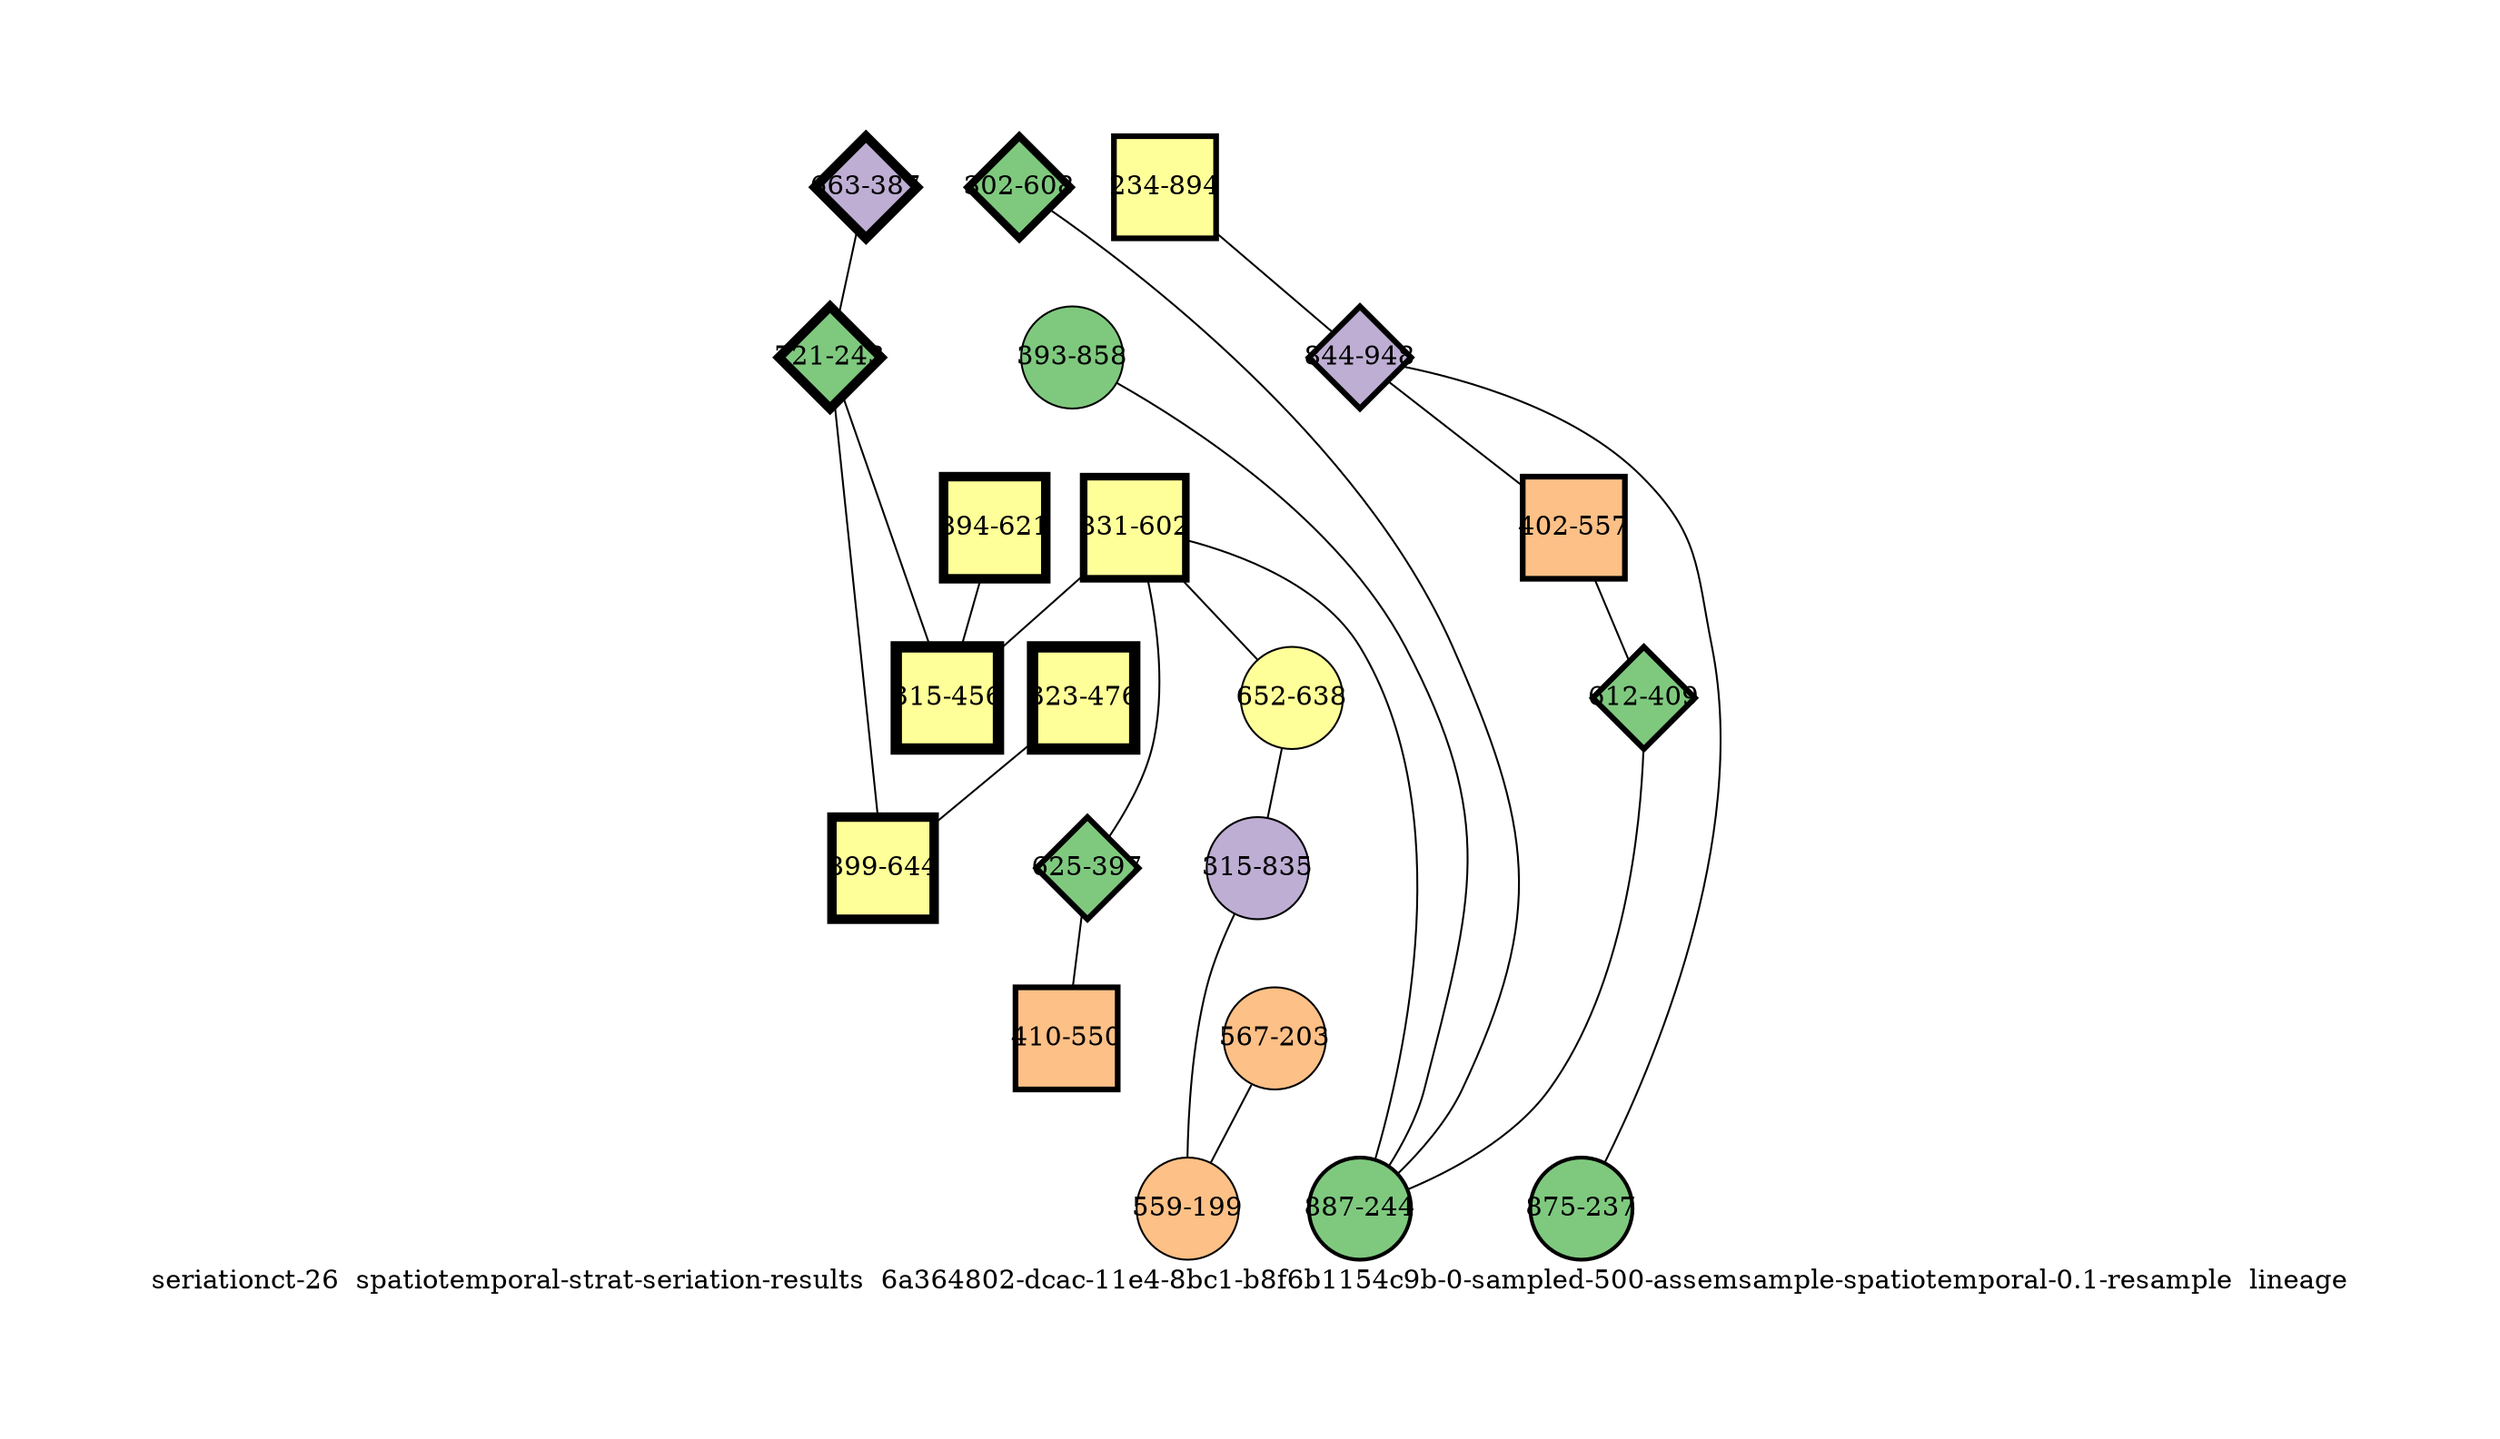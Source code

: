strict graph "seriationct-26  spatiotemporal-strat-seriation-results  6a364802-dcac-11e4-8bc1-b8f6b1154c9b-0-sampled-500-assemsample-spatiotemporal-0.1-resample  lineage" {
labelloc=b;
ratio=auto;
pad="1.0";
label="seriationct-26  spatiotemporal-strat-seriation-results  6a364802-dcac-11e4-8bc1-b8f6b1154c9b-0-sampled-500-assemsample-spatiotemporal-0.1-resample  lineage";
node [width="0.75", style=filled, fixedsize=true, height="0.75", shape=circle, label=""];
0 [xCoordinate="387.0", appears_in_slice=5, yCoordinate="663.0", colorscheme=accent6, lineage_id=2, short_label="663-387", label="663-387", shape=diamond, cluster_id=1, fillcolor=2, size="500.0", id=0, penwidth="5.0"];
1 [xCoordinate="602.0", appears_in_slice=4, yCoordinate="831.0", colorscheme=accent6, lineage_id=1, short_label="831-602", label="831-602", shape=square, cluster_id=3, fillcolor=4, size="500.0", id=14, penwidth="4.0"];
2 [xCoordinate="243.0", appears_in_slice=5, yCoordinate="721.0", colorscheme=accent6, lineage_id=2, short_label="721-243", label="721-243", shape=diamond, cluster_id=0, fillcolor=1, size="500.0", id=12, penwidth="5.0"];
3 [xCoordinate="894.0", appears_in_slice=3, yCoordinate="234.0", colorscheme=accent6, lineage_id=1, short_label="234-894", label="234-894", shape=square, cluster_id=3, fillcolor=4, size="500.0", id=3, penwidth="3.0"];
4 [xCoordinate="948.0", appears_in_slice=3, yCoordinate="844.0", colorscheme=accent6, lineage_id=2, short_label="844-948", label="844-948", shape=diamond, cluster_id=1, fillcolor=2, size="500.0", id=2, penwidth="3.0"];
5 [xCoordinate="638.0", appears_in_slice=1, yCoordinate="652.0", colorscheme=accent6, lineage_id=0, short_label="652-638", label="652-638", shape=circle, cluster_id=3, fillcolor=4, size="500.0", id=4, penwidth="1.0"];
6 [xCoordinate="203.0", appears_in_slice=1, yCoordinate="567.0", colorscheme=accent6, lineage_id=0, short_label="567-203", label="567-203", shape=circle, cluster_id=2, fillcolor=3, size="500.0", id=5, penwidth="1.0"];
7 [xCoordinate="397.0", appears_in_slice=3, yCoordinate="625.0", colorscheme=accent6, lineage_id=2, short_label="625-397", label="625-397", shape=diamond, cluster_id=0, fillcolor=1, size="500.0", id=6, penwidth="3.0"];
8 [xCoordinate="557.0", appears_in_slice=3, yCoordinate="402.0", colorscheme=accent6, lineage_id=1, short_label="402-557", label="402-557", shape=square, cluster_id=2, fillcolor=3, size="500.0", id=7, penwidth="3.0"];
9 [xCoordinate="476.0", appears_in_slice=6, yCoordinate="323.0", colorscheme=accent6, lineage_id=1, short_label="323-476", label="323-476", shape=square, cluster_id=3, fillcolor=4, size="500.0", id=8, penwidth="6.0"];
10 [xCoordinate="621.0", appears_in_slice=5, yCoordinate="894.0", colorscheme=accent6, lineage_id=1, short_label="894-621", label="894-621", shape=square, cluster_id=3, fillcolor=4, size="500.0", id=9, penwidth="5.0"];
11 [xCoordinate="237.0", appears_in_slice=2, yCoordinate="875.0", colorscheme=accent6, lineage_id=0, short_label="875-237", label="875-237", shape=circle, cluster_id=0, fillcolor=1, size="500.0", id=1, penwidth="2.0"];
12 [xCoordinate="456.0", appears_in_slice=6, yCoordinate="315.0", colorscheme=accent6, lineage_id=1, short_label="315-456", label="315-456", shape=square, cluster_id=3, fillcolor=4, size="500.0", id=10, penwidth="6.0"];
13 [xCoordinate="550.0", appears_in_slice=3, yCoordinate="410.0", colorscheme=accent6, lineage_id=1, short_label="410-550", label="410-550", shape=square, cluster_id=2, fillcolor=3, size="500.0", id=11, penwidth="3.0"];
14 [xCoordinate="835.0", appears_in_slice=1, yCoordinate="315.0", colorscheme=accent6, lineage_id=0, short_label="315-835", label="315-835", shape=circle, cluster_id=1, fillcolor=2, size="500.0", id=13, penwidth="1.0"];
15 [xCoordinate="608.0", appears_in_slice=4, yCoordinate="302.0", colorscheme=accent6, lineage_id=2, short_label="302-608", label="302-608", shape=diamond, cluster_id=0, fillcolor=1, size="500.0", id=20, penwidth="4.0"];
16 [xCoordinate="644.0", appears_in_slice=5, yCoordinate="899.0", colorscheme=accent6, lineage_id=1, short_label="899-644", label="899-644", shape=square, cluster_id=3, fillcolor=4, size="500.0", id=15, penwidth="5.0"];
17 [xCoordinate="409.0", appears_in_slice=3, yCoordinate="612.0", colorscheme=accent6, lineage_id=2, short_label="612-409", label="612-409", shape=diamond, cluster_id=0, fillcolor=1, size="500.0", id=16, penwidth="3.0"];
18 [xCoordinate="858.0", appears_in_slice=1, yCoordinate="393.0", colorscheme=accent6, lineage_id=0, short_label="393-858", label="393-858", shape=circle, cluster_id=0, fillcolor=1, size="500.0", id=17, penwidth="1.0"];
19 [xCoordinate="244.0", appears_in_slice=2, yCoordinate="887.0", colorscheme=accent6, lineage_id=0, short_label="887-244", label="887-244", shape=circle, cluster_id=0, fillcolor=1, size="500.0", id=18, penwidth="2.0"];
20 [xCoordinate="199.0", appears_in_slice=1, yCoordinate="559.0", colorscheme=accent6, lineage_id=0, short_label="559-199", label="559-199", shape=circle, cluster_id=2, fillcolor=3, size="500.0", id=19, penwidth="1.0"];
0 -- 2  [inverseweight="2.09765797176", weight="0.476722141294"];
1 -- 19  [inverseweight="3.33957303216", weight="0.299439476355"];
1 -- 12  [inverseweight="1.56187476513", weight="0.64025619872"];
1 -- 5  [inverseweight="1.60870697702", weight="0.621617245578"];
1 -- 7  [inverseweight="2.86102246494", weight="0.349525392497"];
2 -- 16  [inverseweight="27.0369035218", weight="0.0369864840178"];
2 -- 12  [inverseweight="1.9125528864", weight="0.522861358297"];
3 -- 4  [inverseweight="1.73801898369", weight="0.575367708513"];
4 -- 8  [inverseweight="2.37044039857", weight="0.421862536853"];
4 -- 11  [inverseweight="2.01302208585", weight="0.496765538257"];
5 -- 14  [inverseweight="1.72039844087", weight="0.581260698826"];
6 -- 20  [inverseweight="28.7717668824", weight="0.034756294394"];
7 -- 13  [inverseweight="19.2879187453", weight="0.0518459255873"];
8 -- 17  [inverseweight="25.2538136138", weight="0.0395979797464"];
9 -- 16  [inverseweight="2.62750619396", weight="0.380589017183"];
10 -- 12  [inverseweight="2.0983228513", weight="0.476571085988"];
14 -- 20  [inverseweight="1.45670480804", weight="0.686480881016"];
15 -- 19  [inverseweight="1.62701671684", weight="0.614621834952"];
17 -- 19  [inverseweight="2.2549075092", weight="0.443477169649"];
18 -- 19  [inverseweight="1.39725869658", weight="0.71568708246"];
}
